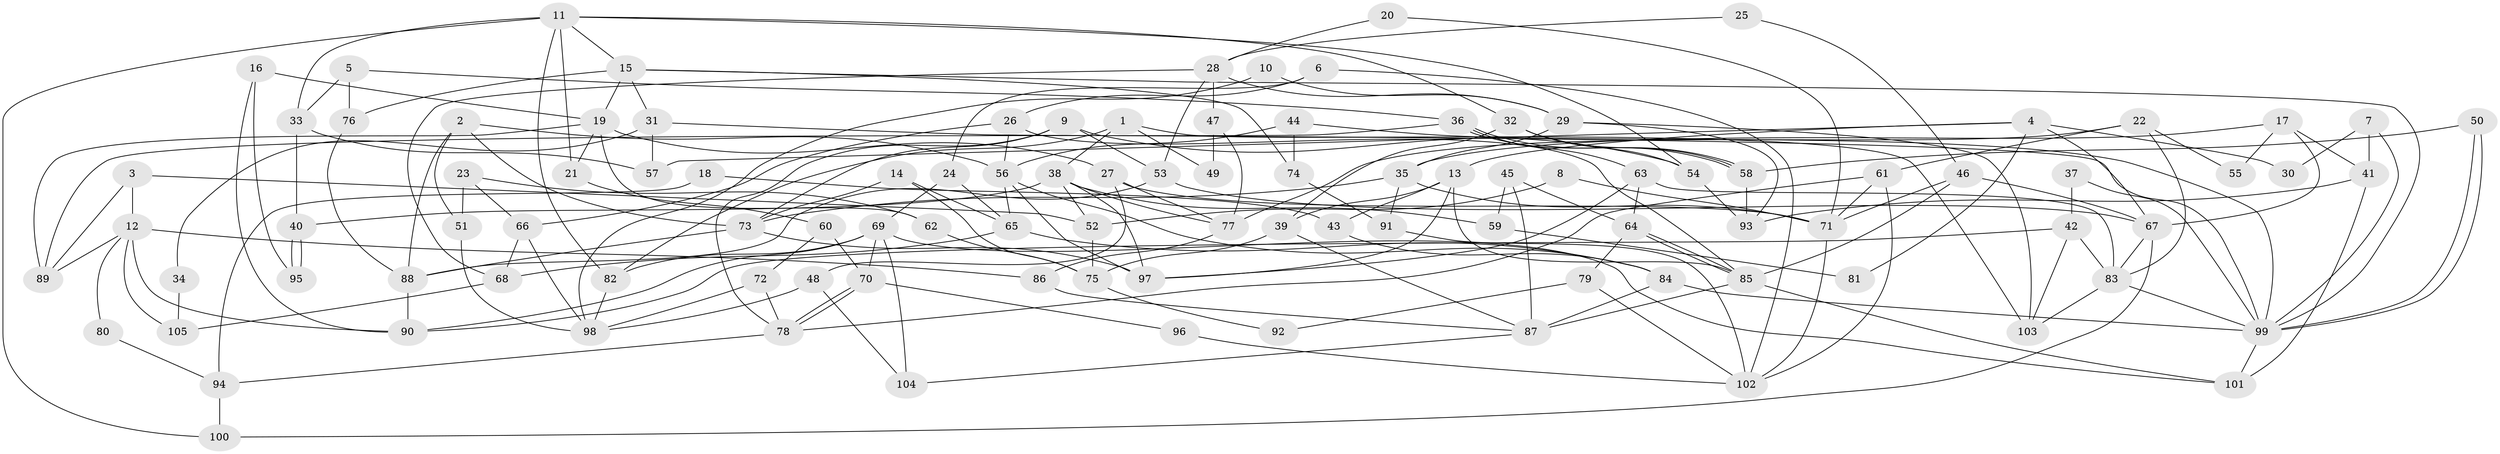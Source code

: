 // coarse degree distribution, {8: 0.0547945205479452, 4: 0.2328767123287671, 9: 0.0273972602739726, 5: 0.1506849315068493, 3: 0.1506849315068493, 2: 0.136986301369863, 6: 0.136986301369863, 7: 0.1095890410958904}
// Generated by graph-tools (version 1.1) at 2025/52/02/27/25 19:52:04]
// undirected, 105 vertices, 210 edges
graph export_dot {
graph [start="1"]
  node [color=gray90,style=filled];
  1;
  2;
  3;
  4;
  5;
  6;
  7;
  8;
  9;
  10;
  11;
  12;
  13;
  14;
  15;
  16;
  17;
  18;
  19;
  20;
  21;
  22;
  23;
  24;
  25;
  26;
  27;
  28;
  29;
  30;
  31;
  32;
  33;
  34;
  35;
  36;
  37;
  38;
  39;
  40;
  41;
  42;
  43;
  44;
  45;
  46;
  47;
  48;
  49;
  50;
  51;
  52;
  53;
  54;
  55;
  56;
  57;
  58;
  59;
  60;
  61;
  62;
  63;
  64;
  65;
  66;
  67;
  68;
  69;
  70;
  71;
  72;
  73;
  74;
  75;
  76;
  77;
  78;
  79;
  80;
  81;
  82;
  83;
  84;
  85;
  86;
  87;
  88;
  89;
  90;
  91;
  92;
  93;
  94;
  95;
  96;
  97;
  98;
  99;
  100;
  101;
  102;
  103;
  104;
  105;
  1 -- 38;
  1 -- 103;
  1 -- 49;
  1 -- 82;
  2 -- 73;
  2 -- 56;
  2 -- 51;
  2 -- 88;
  3 -- 89;
  3 -- 52;
  3 -- 12;
  4 -- 13;
  4 -- 67;
  4 -- 30;
  4 -- 57;
  4 -- 81;
  5 -- 36;
  5 -- 76;
  5 -- 33;
  6 -- 26;
  6 -- 102;
  6 -- 24;
  7 -- 99;
  7 -- 41;
  7 -- 30;
  8 -- 71;
  8 -- 52;
  9 -- 73;
  9 -- 53;
  9 -- 54;
  9 -- 78;
  10 -- 98;
  10 -- 29;
  11 -- 54;
  11 -- 82;
  11 -- 15;
  11 -- 21;
  11 -- 32;
  11 -- 33;
  11 -- 100;
  12 -- 86;
  12 -- 80;
  12 -- 89;
  12 -- 90;
  12 -- 105;
  13 -- 85;
  13 -- 97;
  13 -- 39;
  13 -- 43;
  14 -- 65;
  14 -- 73;
  14 -- 75;
  15 -- 99;
  15 -- 19;
  15 -- 31;
  15 -- 74;
  15 -- 76;
  16 -- 19;
  16 -- 90;
  16 -- 95;
  17 -- 35;
  17 -- 41;
  17 -- 55;
  17 -- 67;
  18 -- 94;
  18 -- 43;
  19 -- 89;
  19 -- 21;
  19 -- 27;
  19 -- 62;
  20 -- 71;
  20 -- 28;
  21 -- 60;
  22 -- 83;
  22 -- 61;
  22 -- 55;
  22 -- 77;
  23 -- 66;
  23 -- 51;
  23 -- 62;
  24 -- 69;
  24 -- 65;
  25 -- 28;
  25 -- 46;
  26 -- 85;
  26 -- 56;
  26 -- 66;
  27 -- 71;
  27 -- 48;
  27 -- 77;
  28 -- 29;
  28 -- 53;
  28 -- 47;
  28 -- 68;
  29 -- 93;
  29 -- 35;
  29 -- 103;
  31 -- 57;
  31 -- 34;
  31 -- 99;
  32 -- 39;
  32 -- 54;
  32 -- 58;
  33 -- 40;
  33 -- 57;
  34 -- 105;
  35 -- 91;
  35 -- 73;
  35 -- 71;
  36 -- 63;
  36 -- 58;
  36 -- 58;
  36 -- 89;
  37 -- 42;
  37 -- 99;
  38 -- 40;
  38 -- 77;
  38 -- 52;
  38 -- 59;
  38 -- 97;
  39 -- 75;
  39 -- 87;
  40 -- 95;
  40 -- 95;
  41 -- 93;
  41 -- 101;
  42 -- 103;
  42 -- 90;
  42 -- 83;
  43 -- 84;
  44 -- 56;
  44 -- 99;
  44 -- 74;
  45 -- 87;
  45 -- 64;
  45 -- 59;
  46 -- 85;
  46 -- 67;
  46 -- 71;
  47 -- 77;
  47 -- 49;
  48 -- 98;
  48 -- 104;
  50 -- 99;
  50 -- 99;
  50 -- 58;
  51 -- 98;
  52 -- 75;
  53 -- 67;
  53 -- 88;
  54 -- 93;
  56 -- 84;
  56 -- 65;
  56 -- 97;
  58 -- 93;
  59 -- 81;
  60 -- 72;
  60 -- 70;
  61 -- 78;
  61 -- 71;
  61 -- 102;
  62 -- 75;
  63 -- 97;
  63 -- 83;
  63 -- 64;
  64 -- 85;
  64 -- 85;
  64 -- 79;
  65 -- 84;
  65 -- 68;
  66 -- 68;
  66 -- 98;
  67 -- 83;
  67 -- 100;
  68 -- 105;
  69 -- 70;
  69 -- 101;
  69 -- 82;
  69 -- 90;
  69 -- 104;
  70 -- 78;
  70 -- 78;
  70 -- 96;
  71 -- 102;
  72 -- 78;
  72 -- 98;
  73 -- 97;
  73 -- 88;
  74 -- 91;
  75 -- 92;
  76 -- 88;
  77 -- 86;
  78 -- 94;
  79 -- 102;
  79 -- 92;
  80 -- 94;
  82 -- 98;
  83 -- 99;
  83 -- 103;
  84 -- 87;
  84 -- 99;
  85 -- 87;
  85 -- 101;
  86 -- 87;
  87 -- 104;
  88 -- 90;
  91 -- 102;
  94 -- 100;
  96 -- 102;
  99 -- 101;
}
